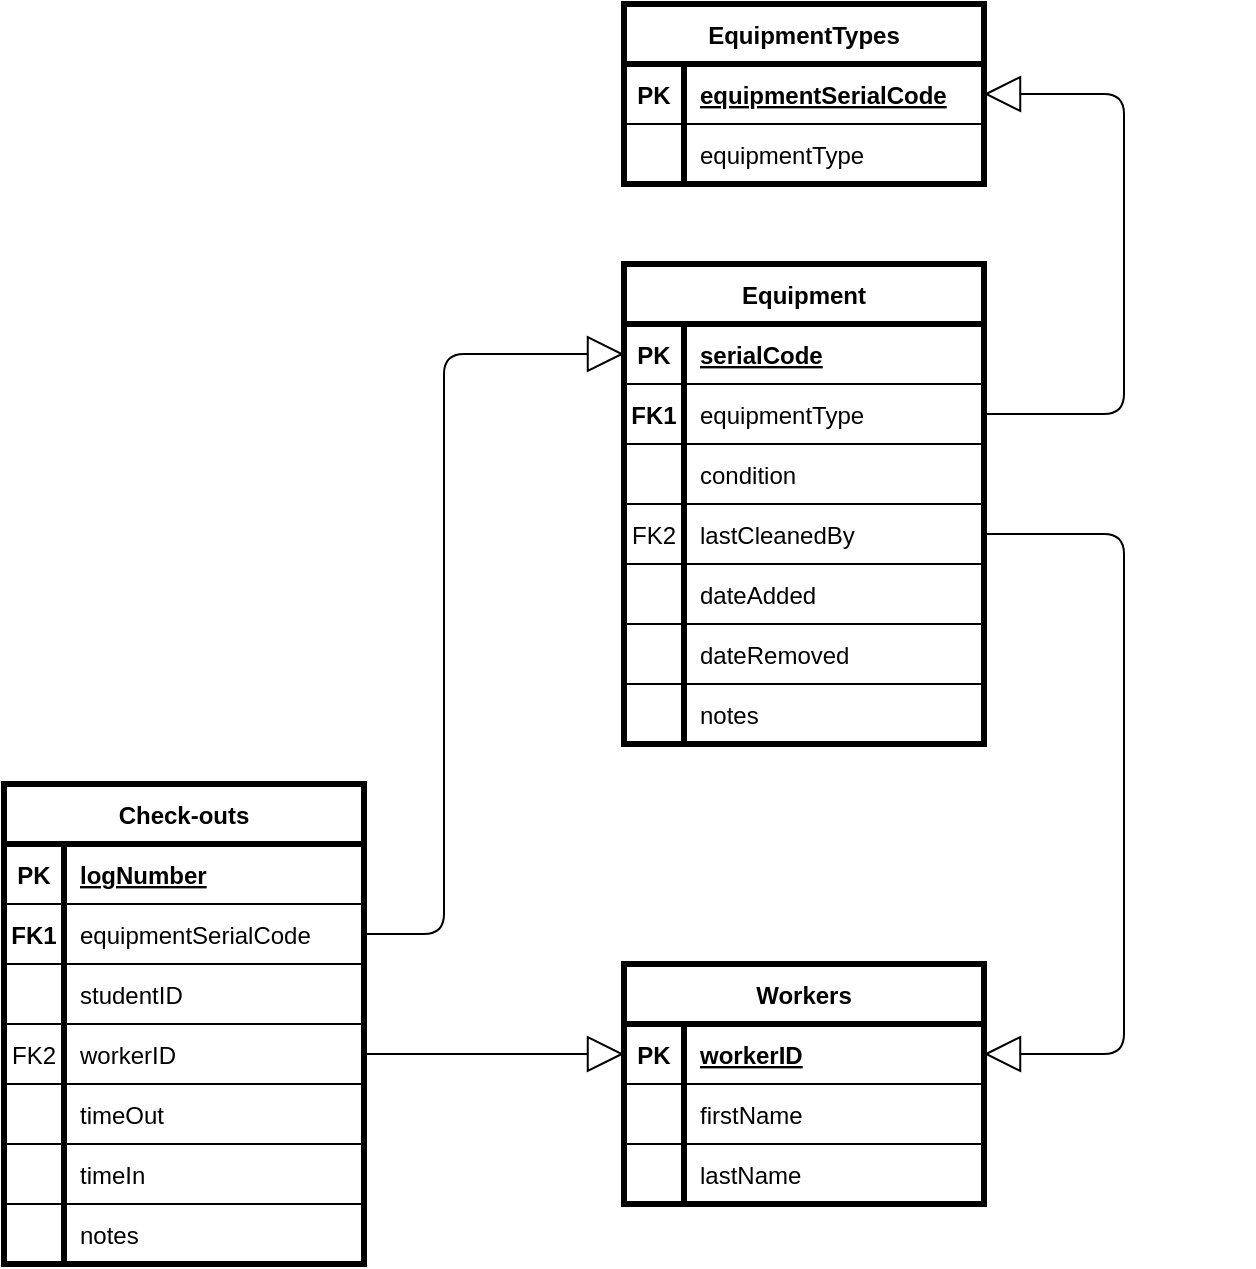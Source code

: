 <mxfile version="13.10.9" type="device"><diagram id="B1K-MnQ8omunX6R1x_as" name="Page-1"><mxGraphModel dx="919" dy="788" grid="1" gridSize="10" guides="1" tooltips="1" connect="1" arrows="1" fold="1" page="1" pageScale="1" pageWidth="850" pageHeight="1100" math="0" shadow="0"><root><mxCell id="0"/><mxCell id="1" parent="0"/><mxCell id="fwdjK-Ya3jkgpHwcFiop-10" value="Check-outs" style="shape=table;startSize=30;container=1;collapsible=1;childLayout=tableLayout;fixedRows=1;rowLines=0;fontStyle=1;align=center;resizeLast=1;strokeWidth=3;fillColor=none;" parent="1" vertex="1"><mxGeometry x="120" y="420" width="180" height="240" as="geometry"/></mxCell><mxCell id="fwdjK-Ya3jkgpHwcFiop-11" value="" style="shape=partialRectangle;collapsible=0;dropTarget=0;pointerEvents=0;fillColor=none;top=0;left=0;bottom=1;right=0;points=[[0,0.5],[1,0.5]];portConstraint=eastwest;" parent="fwdjK-Ya3jkgpHwcFiop-10" vertex="1"><mxGeometry y="30" width="180" height="30" as="geometry"/></mxCell><mxCell id="fwdjK-Ya3jkgpHwcFiop-12" value="PK" style="shape=partialRectangle;connectable=0;fillColor=none;top=0;left=0;bottom=0;right=0;fontStyle=1;overflow=hidden;" parent="fwdjK-Ya3jkgpHwcFiop-11" vertex="1"><mxGeometry width="30" height="30" as="geometry"/></mxCell><mxCell id="fwdjK-Ya3jkgpHwcFiop-13" value="logNumber" style="shape=partialRectangle;connectable=0;fillColor=none;top=0;left=0;bottom=0;right=0;align=left;spacingLeft=6;fontStyle=5;overflow=hidden;" parent="fwdjK-Ya3jkgpHwcFiop-11" vertex="1"><mxGeometry x="30" width="150" height="30" as="geometry"/></mxCell><mxCell id="fwdjK-Ya3jkgpHwcFiop-14" value="" style="shape=partialRectangle;collapsible=0;dropTarget=0;pointerEvents=0;fillColor=none;top=0;left=0;bottom=0;right=0;points=[[0,0.5],[1,0.5]];portConstraint=eastwest;" parent="fwdjK-Ya3jkgpHwcFiop-10" vertex="1"><mxGeometry y="60" width="180" height="30" as="geometry"/></mxCell><mxCell id="fwdjK-Ya3jkgpHwcFiop-15" value="FK1" style="shape=partialRectangle;connectable=0;fillColor=none;top=0;left=0;bottom=1;right=0;editable=1;overflow=hidden;fontStyle=1;" parent="fwdjK-Ya3jkgpHwcFiop-14" vertex="1"><mxGeometry width="30" height="30" as="geometry"/></mxCell><mxCell id="fwdjK-Ya3jkgpHwcFiop-16" value="equipmentSerialCode" style="shape=partialRectangle;connectable=0;fillColor=none;top=0;left=0;bottom=1;right=0;align=left;spacingLeft=6;overflow=hidden;" parent="fwdjK-Ya3jkgpHwcFiop-14" vertex="1"><mxGeometry x="30" width="150" height="30" as="geometry"/></mxCell><mxCell id="fwdjK-Ya3jkgpHwcFiop-17" value="" style="shape=partialRectangle;collapsible=0;dropTarget=0;pointerEvents=0;fillColor=none;top=0;left=0;bottom=0;right=0;points=[[0,0.5],[1,0.5]];portConstraint=eastwest;" parent="fwdjK-Ya3jkgpHwcFiop-10" vertex="1"><mxGeometry y="90" width="180" height="30" as="geometry"/></mxCell><mxCell id="fwdjK-Ya3jkgpHwcFiop-18" value="" style="shape=partialRectangle;connectable=0;fillColor=none;top=0;left=0;bottom=0;right=0;editable=1;overflow=hidden;" parent="fwdjK-Ya3jkgpHwcFiop-17" vertex="1"><mxGeometry width="30" height="30" as="geometry"/></mxCell><mxCell id="fwdjK-Ya3jkgpHwcFiop-19" value="studentID" style="shape=partialRectangle;connectable=0;fillColor=none;top=0;left=0;bottom=1;right=0;align=left;spacingLeft=6;overflow=hidden;" parent="fwdjK-Ya3jkgpHwcFiop-17" vertex="1"><mxGeometry x="30" width="150" height="30" as="geometry"/></mxCell><mxCell id="fwdjK-Ya3jkgpHwcFiop-94" value="" style="shape=partialRectangle;collapsible=0;dropTarget=0;pointerEvents=0;fillColor=none;top=0;left=0;bottom=0;right=0;points=[[0,0.5],[1,0.5]];portConstraint=eastwest;" parent="fwdjK-Ya3jkgpHwcFiop-10" vertex="1"><mxGeometry y="120" width="180" height="30" as="geometry"/></mxCell><mxCell id="fwdjK-Ya3jkgpHwcFiop-95" value="FK2" style="shape=partialRectangle;connectable=0;fillColor=none;top=1;left=0;bottom=1;right=0;editable=1;overflow=hidden;" parent="fwdjK-Ya3jkgpHwcFiop-94" vertex="1"><mxGeometry width="30" height="30" as="geometry"/></mxCell><mxCell id="fwdjK-Ya3jkgpHwcFiop-96" value="workerID" style="shape=partialRectangle;connectable=0;fillColor=none;top=0;left=0;bottom=1;right=0;align=left;spacingLeft=6;overflow=hidden;" parent="fwdjK-Ya3jkgpHwcFiop-94" vertex="1"><mxGeometry x="30" width="150" height="30" as="geometry"/></mxCell><mxCell id="fwdjK-Ya3jkgpHwcFiop-97" value="" style="shape=partialRectangle;collapsible=0;dropTarget=0;pointerEvents=0;fillColor=none;top=0;left=0;bottom=0;right=0;points=[[0,0.5],[1,0.5]];portConstraint=eastwest;" parent="fwdjK-Ya3jkgpHwcFiop-10" vertex="1"><mxGeometry y="150" width="180" height="30" as="geometry"/></mxCell><mxCell id="fwdjK-Ya3jkgpHwcFiop-98" value="" style="shape=partialRectangle;connectable=0;fillColor=none;top=1;left=0;bottom=1;right=0;editable=1;overflow=hidden;" parent="fwdjK-Ya3jkgpHwcFiop-97" vertex="1"><mxGeometry width="30" height="30" as="geometry"/></mxCell><mxCell id="fwdjK-Ya3jkgpHwcFiop-99" value="timeOut" style="shape=partialRectangle;connectable=0;fillColor=none;top=0;left=0;bottom=1;right=0;align=left;spacingLeft=6;overflow=hidden;" parent="fwdjK-Ya3jkgpHwcFiop-97" vertex="1"><mxGeometry x="30" width="150" height="30" as="geometry"/></mxCell><mxCell id="fwdjK-Ya3jkgpHwcFiop-100" value="" style="shape=partialRectangle;collapsible=0;dropTarget=0;pointerEvents=0;fillColor=none;top=0;left=0;bottom=0;right=0;points=[[0,0.5],[1,0.5]];portConstraint=eastwest;" parent="fwdjK-Ya3jkgpHwcFiop-10" vertex="1"><mxGeometry y="180" width="180" height="30" as="geometry"/></mxCell><mxCell id="fwdjK-Ya3jkgpHwcFiop-101" value="" style="shape=partialRectangle;connectable=0;fillColor=none;top=1;left=0;bottom=1;right=0;editable=1;overflow=hidden;" parent="fwdjK-Ya3jkgpHwcFiop-100" vertex="1"><mxGeometry width="30" height="30" as="geometry"/></mxCell><mxCell id="fwdjK-Ya3jkgpHwcFiop-102" value="timeIn" style="shape=partialRectangle;connectable=0;fillColor=none;top=0;left=0;bottom=1;right=0;align=left;spacingLeft=6;overflow=hidden;" parent="fwdjK-Ya3jkgpHwcFiop-100" vertex="1"><mxGeometry x="30" width="150" height="30" as="geometry"/></mxCell><mxCell id="fwdjK-Ya3jkgpHwcFiop-20" value="" style="shape=partialRectangle;collapsible=0;dropTarget=0;pointerEvents=0;fillColor=none;top=0;left=0;bottom=0;right=0;points=[[0,0.5],[1,0.5]];portConstraint=eastwest;" parent="fwdjK-Ya3jkgpHwcFiop-10" vertex="1"><mxGeometry y="210" width="180" height="30" as="geometry"/></mxCell><mxCell id="fwdjK-Ya3jkgpHwcFiop-21" value="" style="shape=partialRectangle;connectable=0;fillColor=none;top=1;left=0;bottom=1;right=0;editable=1;overflow=hidden;" parent="fwdjK-Ya3jkgpHwcFiop-20" vertex="1"><mxGeometry width="30" height="30" as="geometry"/></mxCell><mxCell id="fwdjK-Ya3jkgpHwcFiop-22" value="notes" style="shape=partialRectangle;connectable=0;fillColor=none;top=0;left=0;bottom=1;right=0;align=left;spacingLeft=6;overflow=hidden;" parent="fwdjK-Ya3jkgpHwcFiop-20" vertex="1"><mxGeometry x="30" width="150" height="30" as="geometry"/></mxCell><mxCell id="fwdjK-Ya3jkgpHwcFiop-27" value="Equipment" style="shape=table;startSize=30;container=1;collapsible=1;childLayout=tableLayout;fixedRows=1;rowLines=0;fontStyle=1;align=center;resizeLast=1;strokeWidth=3;fillColor=none;" parent="1" vertex="1"><mxGeometry x="430" y="160" width="180" height="240" as="geometry"/></mxCell><mxCell id="fwdjK-Ya3jkgpHwcFiop-28" value="" style="shape=partialRectangle;collapsible=0;dropTarget=0;pointerEvents=0;fillColor=none;top=0;left=0;bottom=1;right=0;points=[[0,0.5],[1,0.5]];portConstraint=eastwest;" parent="fwdjK-Ya3jkgpHwcFiop-27" vertex="1"><mxGeometry y="30" width="180" height="30" as="geometry"/></mxCell><mxCell id="fwdjK-Ya3jkgpHwcFiop-29" value="PK" style="shape=partialRectangle;connectable=0;fillColor=none;top=0;left=0;bottom=0;right=0;fontStyle=1;overflow=hidden;" parent="fwdjK-Ya3jkgpHwcFiop-28" vertex="1"><mxGeometry width="30" height="30" as="geometry"/></mxCell><mxCell id="fwdjK-Ya3jkgpHwcFiop-30" value="serialCode" style="shape=partialRectangle;connectable=0;fillColor=none;top=0;left=0;bottom=0;right=0;align=left;spacingLeft=6;fontStyle=5;overflow=hidden;" parent="fwdjK-Ya3jkgpHwcFiop-28" vertex="1"><mxGeometry x="30" width="150" height="30" as="geometry"/></mxCell><mxCell id="fwdjK-Ya3jkgpHwcFiop-31" value="" style="shape=partialRectangle;collapsible=0;dropTarget=0;pointerEvents=0;fillColor=none;top=0;left=0;bottom=0;right=0;points=[[0,0.5],[1,0.5]];portConstraint=eastwest;" parent="fwdjK-Ya3jkgpHwcFiop-27" vertex="1"><mxGeometry y="60" width="180" height="30" as="geometry"/></mxCell><mxCell id="fwdjK-Ya3jkgpHwcFiop-32" value="FK1" style="shape=partialRectangle;connectable=0;fillColor=none;top=0;left=0;bottom=1;right=0;editable=1;overflow=hidden;fontStyle=1;" parent="fwdjK-Ya3jkgpHwcFiop-31" vertex="1"><mxGeometry width="30" height="30" as="geometry"/></mxCell><mxCell id="fwdjK-Ya3jkgpHwcFiop-33" value="equipmentType" style="shape=partialRectangle;connectable=0;fillColor=none;top=0;left=0;bottom=1;right=0;align=left;spacingLeft=6;overflow=hidden;" parent="fwdjK-Ya3jkgpHwcFiop-31" vertex="1"><mxGeometry x="30" width="150" height="30" as="geometry"/></mxCell><mxCell id="fwdjK-Ya3jkgpHwcFiop-34" value="" style="shape=partialRectangle;collapsible=0;dropTarget=0;pointerEvents=0;fillColor=none;top=0;left=0;bottom=0;right=0;points=[[0,0.5],[1,0.5]];portConstraint=eastwest;" parent="fwdjK-Ya3jkgpHwcFiop-27" vertex="1"><mxGeometry y="90" width="180" height="30" as="geometry"/></mxCell><mxCell id="fwdjK-Ya3jkgpHwcFiop-35" value="" style="shape=partialRectangle;connectable=0;fillColor=none;top=0;left=0;bottom=0;right=0;editable=1;overflow=hidden;" parent="fwdjK-Ya3jkgpHwcFiop-34" vertex="1"><mxGeometry width="30" height="30" as="geometry"/></mxCell><mxCell id="fwdjK-Ya3jkgpHwcFiop-36" value="condition" style="shape=partialRectangle;connectable=0;fillColor=none;top=0;left=0;bottom=1;right=0;align=left;spacingLeft=6;overflow=hidden;" parent="fwdjK-Ya3jkgpHwcFiop-34" vertex="1"><mxGeometry x="30" width="150" height="30" as="geometry"/></mxCell><mxCell id="fwdjK-Ya3jkgpHwcFiop-84" value="" style="shape=partialRectangle;collapsible=0;dropTarget=0;pointerEvents=0;fillColor=none;top=0;left=0;bottom=0;right=0;points=[[0,0.5],[1,0.5]];portConstraint=eastwest;" parent="fwdjK-Ya3jkgpHwcFiop-27" vertex="1"><mxGeometry y="120" width="180" height="30" as="geometry"/></mxCell><mxCell id="fwdjK-Ya3jkgpHwcFiop-85" value="FK2" style="shape=partialRectangle;connectable=0;fillColor=none;top=1;left=0;bottom=1;right=0;editable=1;overflow=hidden;" parent="fwdjK-Ya3jkgpHwcFiop-84" vertex="1"><mxGeometry width="30" height="30" as="geometry"/></mxCell><mxCell id="fwdjK-Ya3jkgpHwcFiop-86" value="lastCleanedBy" style="shape=partialRectangle;connectable=0;fillColor=none;top=0;left=0;bottom=1;right=0;align=left;spacingLeft=6;overflow=hidden;" parent="fwdjK-Ya3jkgpHwcFiop-84" vertex="1"><mxGeometry x="30" width="150" height="30" as="geometry"/></mxCell><mxCell id="fwdjK-Ya3jkgpHwcFiop-87" value="" style="shape=partialRectangle;collapsible=0;dropTarget=0;pointerEvents=0;fillColor=none;top=0;left=0;bottom=0;right=0;points=[[0,0.5],[1,0.5]];portConstraint=eastwest;" parent="fwdjK-Ya3jkgpHwcFiop-27" vertex="1"><mxGeometry y="150" width="180" height="30" as="geometry"/></mxCell><mxCell id="fwdjK-Ya3jkgpHwcFiop-88" value="" style="shape=partialRectangle;connectable=0;fillColor=none;top=1;left=0;bottom=1;right=0;editable=1;overflow=hidden;" parent="fwdjK-Ya3jkgpHwcFiop-87" vertex="1"><mxGeometry width="30" height="30" as="geometry"/></mxCell><mxCell id="fwdjK-Ya3jkgpHwcFiop-89" value="dateAdded" style="shape=partialRectangle;connectable=0;fillColor=none;top=0;left=0;bottom=1;right=0;align=left;spacingLeft=6;overflow=hidden;" parent="fwdjK-Ya3jkgpHwcFiop-87" vertex="1"><mxGeometry x="30" width="150" height="30" as="geometry"/></mxCell><mxCell id="fwdjK-Ya3jkgpHwcFiop-90" value="" style="shape=partialRectangle;collapsible=0;dropTarget=0;pointerEvents=0;fillColor=none;top=0;left=0;bottom=0;right=0;points=[[0,0.5],[1,0.5]];portConstraint=eastwest;" parent="fwdjK-Ya3jkgpHwcFiop-27" vertex="1"><mxGeometry y="180" width="180" height="30" as="geometry"/></mxCell><mxCell id="fwdjK-Ya3jkgpHwcFiop-91" value="" style="shape=partialRectangle;connectable=0;fillColor=none;top=1;left=0;bottom=1;right=0;editable=1;overflow=hidden;" parent="fwdjK-Ya3jkgpHwcFiop-90" vertex="1"><mxGeometry width="30" height="30" as="geometry"/></mxCell><mxCell id="fwdjK-Ya3jkgpHwcFiop-92" value="dateRemoved" style="shape=partialRectangle;connectable=0;fillColor=none;top=0;left=0;bottom=1;right=0;align=left;spacingLeft=6;overflow=hidden;" parent="fwdjK-Ya3jkgpHwcFiop-90" vertex="1"><mxGeometry x="30" width="150" height="30" as="geometry"/></mxCell><mxCell id="fwdjK-Ya3jkgpHwcFiop-37" value="" style="shape=partialRectangle;collapsible=0;dropTarget=0;pointerEvents=0;fillColor=none;top=0;left=0;bottom=0;right=0;points=[[0,0.5],[1,0.5]];portConstraint=eastwest;" parent="fwdjK-Ya3jkgpHwcFiop-27" vertex="1"><mxGeometry y="210" width="180" height="30" as="geometry"/></mxCell><mxCell id="fwdjK-Ya3jkgpHwcFiop-38" value="" style="shape=partialRectangle;connectable=0;fillColor=none;top=1;left=0;bottom=1;right=0;editable=1;overflow=hidden;" parent="fwdjK-Ya3jkgpHwcFiop-37" vertex="1"><mxGeometry width="30" height="30" as="geometry"/></mxCell><mxCell id="fwdjK-Ya3jkgpHwcFiop-39" value="notes" style="shape=partialRectangle;connectable=0;fillColor=none;top=0;left=0;bottom=1;right=0;align=left;spacingLeft=6;overflow=hidden;" parent="fwdjK-Ya3jkgpHwcFiop-37" vertex="1"><mxGeometry x="30" width="150" height="30" as="geometry"/></mxCell><mxCell id="fwdjK-Ya3jkgpHwcFiop-41" value="" style="shape=partialRectangle;connectable=0;fillColor=none;top=0;left=0;bottom=0;right=0;editable=1;overflow=hidden;" parent="1" vertex="1"><mxGeometry x="305" y="240" width="30" height="30" as="geometry"/></mxCell><mxCell id="fwdjK-Ya3jkgpHwcFiop-44" value="EquipmentTypes" style="shape=table;startSize=30;container=1;collapsible=1;childLayout=tableLayout;fixedRows=1;rowLines=0;fontStyle=1;align=center;resizeLast=1;shadow=0;strokeColor=#000000;strokeWidth=3;fillColor=none;" parent="1" vertex="1"><mxGeometry x="430" y="30" width="180" height="90" as="geometry"><mxRectangle x="335" y="450" width="130" height="30" as="alternateBounds"/></mxGeometry></mxCell><mxCell id="fwdjK-Ya3jkgpHwcFiop-45" value="" style="shape=partialRectangle;collapsible=0;dropTarget=0;pointerEvents=0;fillColor=none;top=0;left=0;bottom=1;right=0;points=[[0,0.5],[1,0.5]];portConstraint=eastwest;" parent="fwdjK-Ya3jkgpHwcFiop-44" vertex="1"><mxGeometry y="30" width="180" height="30" as="geometry"/></mxCell><mxCell id="fwdjK-Ya3jkgpHwcFiop-46" value="PK" style="shape=partialRectangle;connectable=0;fillColor=none;top=0;left=0;bottom=0;right=0;fontStyle=1;overflow=hidden;" parent="fwdjK-Ya3jkgpHwcFiop-45" vertex="1"><mxGeometry width="30" height="30" as="geometry"/></mxCell><mxCell id="fwdjK-Ya3jkgpHwcFiop-47" value="equipmentSerialCode" style="shape=partialRectangle;connectable=0;fillColor=none;top=0;left=0;bottom=0;right=0;align=left;spacingLeft=6;fontStyle=5;overflow=hidden;" parent="fwdjK-Ya3jkgpHwcFiop-45" vertex="1"><mxGeometry x="30" width="150" height="30" as="geometry"/></mxCell><mxCell id="fwdjK-Ya3jkgpHwcFiop-48" value="" style="shape=partialRectangle;collapsible=0;dropTarget=0;pointerEvents=0;fillColor=none;top=0;left=0;bottom=0;right=0;points=[[0,0.5],[1,0.5]];portConstraint=eastwest;" parent="fwdjK-Ya3jkgpHwcFiop-44" vertex="1"><mxGeometry y="60" width="180" height="30" as="geometry"/></mxCell><mxCell id="fwdjK-Ya3jkgpHwcFiop-49" value="" style="shape=partialRectangle;connectable=0;fillColor=none;top=0;left=0;bottom=0;right=0;editable=1;overflow=hidden;" parent="fwdjK-Ya3jkgpHwcFiop-48" vertex="1"><mxGeometry width="30" height="30" as="geometry"/></mxCell><mxCell id="fwdjK-Ya3jkgpHwcFiop-50" value="equipmentType" style="shape=partialRectangle;connectable=0;fillColor=none;top=0;left=0;bottom=0;right=0;align=left;spacingLeft=6;overflow=hidden;" parent="fwdjK-Ya3jkgpHwcFiop-48" vertex="1"><mxGeometry x="30" width="150" height="30" as="geometry"/></mxCell><mxCell id="fwdjK-Ya3jkgpHwcFiop-69" value="Workers" style="shape=table;startSize=30;container=1;collapsible=1;childLayout=tableLayout;fixedRows=1;rowLines=0;fontStyle=1;align=center;resizeLast=1;shadow=0;strokeColor=#000000;strokeWidth=3;fillColor=none;" parent="1" vertex="1"><mxGeometry x="430" y="510" width="180" height="120" as="geometry"/></mxCell><mxCell id="fwdjK-Ya3jkgpHwcFiop-70" value="" style="shape=partialRectangle;collapsible=0;dropTarget=0;pointerEvents=0;fillColor=none;top=0;left=0;bottom=1;right=0;points=[[0,0.5],[1,0.5]];portConstraint=eastwest;" parent="fwdjK-Ya3jkgpHwcFiop-69" vertex="1"><mxGeometry y="30" width="180" height="30" as="geometry"/></mxCell><mxCell id="fwdjK-Ya3jkgpHwcFiop-71" value="PK" style="shape=partialRectangle;connectable=0;fillColor=none;top=0;left=0;bottom=0;right=0;fontStyle=1;overflow=hidden;" parent="fwdjK-Ya3jkgpHwcFiop-70" vertex="1"><mxGeometry width="30" height="30" as="geometry"/></mxCell><mxCell id="fwdjK-Ya3jkgpHwcFiop-72" value="workerID" style="shape=partialRectangle;connectable=0;fillColor=none;top=0;left=0;bottom=0;right=0;align=left;spacingLeft=6;fontStyle=5;overflow=hidden;" parent="fwdjK-Ya3jkgpHwcFiop-70" vertex="1"><mxGeometry x="30" width="150" height="30" as="geometry"/></mxCell><mxCell id="fwdjK-Ya3jkgpHwcFiop-73" value="" style="shape=partialRectangle;collapsible=0;dropTarget=0;pointerEvents=0;fillColor=none;top=0;left=0;bottom=0;right=0;points=[[0,0.5],[1,0.5]];portConstraint=eastwest;" parent="fwdjK-Ya3jkgpHwcFiop-69" vertex="1"><mxGeometry y="60" width="180" height="30" as="geometry"/></mxCell><mxCell id="fwdjK-Ya3jkgpHwcFiop-74" value="" style="shape=partialRectangle;connectable=0;fillColor=none;top=0;left=0;bottom=0;right=0;editable=1;overflow=hidden;" parent="fwdjK-Ya3jkgpHwcFiop-73" vertex="1"><mxGeometry width="30" height="30" as="geometry"/></mxCell><mxCell id="fwdjK-Ya3jkgpHwcFiop-75" value="firstName" style="shape=partialRectangle;connectable=0;fillColor=none;top=0;left=0;bottom=0;right=0;align=left;spacingLeft=6;overflow=hidden;" parent="fwdjK-Ya3jkgpHwcFiop-73" vertex="1"><mxGeometry x="30" width="150" height="30" as="geometry"/></mxCell><mxCell id="fwdjK-Ya3jkgpHwcFiop-76" value="" style="shape=partialRectangle;collapsible=0;dropTarget=0;pointerEvents=0;fillColor=none;top=0;left=0;bottom=0;right=0;points=[[0,0.5],[1,0.5]];portConstraint=eastwest;" parent="fwdjK-Ya3jkgpHwcFiop-69" vertex="1"><mxGeometry y="90" width="180" height="30" as="geometry"/></mxCell><mxCell id="fwdjK-Ya3jkgpHwcFiop-77" value="" style="shape=partialRectangle;connectable=0;fillColor=none;top=1;left=0;bottom=0;right=0;editable=1;overflow=hidden;" parent="fwdjK-Ya3jkgpHwcFiop-76" vertex="1"><mxGeometry width="30" height="30" as="geometry"/></mxCell><mxCell id="fwdjK-Ya3jkgpHwcFiop-78" value="lastName" style="shape=partialRectangle;connectable=0;fillColor=none;top=1;left=0;bottom=0;right=0;align=left;spacingLeft=6;overflow=hidden;" parent="fwdjK-Ya3jkgpHwcFiop-76" vertex="1"><mxGeometry x="30" width="150" height="30" as="geometry"/></mxCell><mxCell id="3doB41Vy5cFbHY13KcZQ-1" value="Extends" style="endArrow=block;endSize=16;endFill=0;html=1;exitX=1;exitY=0.5;exitDx=0;exitDy=0;fontColor=#FFFFFF;entryX=0;entryY=0.5;entryDx=0;entryDy=0;" parent="1" source="fwdjK-Ya3jkgpHwcFiop-94" target="fwdjK-Ya3jkgpHwcFiop-70" edge="1"><mxGeometry x="-0.077" y="-45" width="160" relative="1" as="geometry"><mxPoint x="345" y="470" as="sourcePoint"/><mxPoint x="360" y="590" as="targetPoint"/><mxPoint as="offset"/></mxGeometry></mxCell><mxCell id="3doB41Vy5cFbHY13KcZQ-2" value="Extends" style="endArrow=block;endSize=16;endFill=0;html=1;exitX=1;exitY=0.5;exitDx=0;exitDy=0;entryX=0;entryY=0.5;entryDx=0;entryDy=0;fontColor=#FFFFFF;" parent="1" source="fwdjK-Ya3jkgpHwcFiop-14" target="fwdjK-Ya3jkgpHwcFiop-28" edge="1"><mxGeometry x="0.058" y="-45" width="160" relative="1" as="geometry"><mxPoint x="320" y="254.5" as="sourcePoint"/><mxPoint x="190" y="254.5" as="targetPoint"/><mxPoint as="offset"/><Array as="points"><mxPoint x="340" y="495"/><mxPoint x="340" y="205"/></Array></mxGeometry></mxCell><mxCell id="3doB41Vy5cFbHY13KcZQ-3" value="Extends" style="endArrow=block;endSize=16;endFill=0;html=1;exitX=1;exitY=0.5;exitDx=0;exitDy=0;entryX=1;entryY=0.5;entryDx=0;entryDy=0;fontColor=#FFFFFF;" parent="1" source="fwdjK-Ya3jkgpHwcFiop-84" target="fwdjK-Ya3jkgpHwcFiop-70" edge="1"><mxGeometry x="-0.077" y="-45" width="160" relative="1" as="geometry"><mxPoint x="740" y="450" as="sourcePoint"/><mxPoint x="610" y="450" as="targetPoint"/><mxPoint as="offset"/><Array as="points"><mxPoint x="680" y="295"/><mxPoint x="680" y="555"/></Array></mxGeometry></mxCell><mxCell id="3doB41Vy5cFbHY13KcZQ-4" value="Extends" style="endArrow=block;endSize=16;endFill=0;html=1;exitX=1;exitY=0.5;exitDx=0;exitDy=0;entryX=1;entryY=0.5;entryDx=0;entryDy=0;fontColor=#FFFFFF;" parent="1" source="fwdjK-Ya3jkgpHwcFiop-31" target="fwdjK-Ya3jkgpHwcFiop-44" edge="1"><mxGeometry x="-0.077" y="-45" width="160" relative="1" as="geometry"><mxPoint x="810" y="140" as="sourcePoint"/><mxPoint x="680" y="140" as="targetPoint"/><mxPoint as="offset"/><Array as="points"><mxPoint x="680" y="235"/><mxPoint x="680" y="75"/></Array></mxGeometry></mxCell></root></mxGraphModel></diagram></mxfile>
